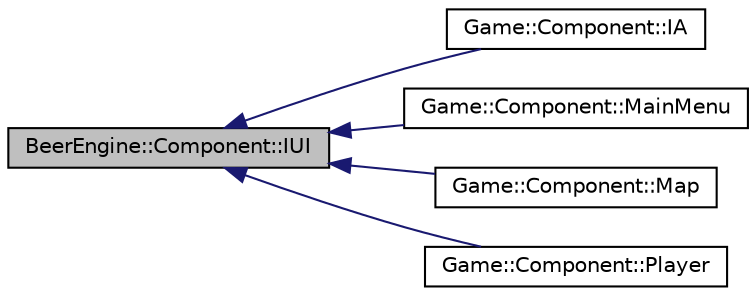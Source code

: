digraph "BeerEngine::Component::IUI"
{
  edge [fontname="Helvetica",fontsize="10",labelfontname="Helvetica",labelfontsize="10"];
  node [fontname="Helvetica",fontsize="10",shape=record];
  rankdir="LR";
  Node0 [label="BeerEngine::Component::IUI",height=0.2,width=0.4,color="black", fillcolor="grey75", style="filled", fontcolor="black"];
  Node0 -> Node1 [dir="back",color="midnightblue",fontsize="10",style="solid",fontname="Helvetica"];
  Node1 [label="Game::Component::IA",height=0.2,width=0.4,color="black", fillcolor="white", style="filled",URL="$class_game_1_1_component_1_1_i_a.html"];
  Node0 -> Node2 [dir="back",color="midnightblue",fontsize="10",style="solid",fontname="Helvetica"];
  Node2 [label="Game::Component::MainMenu",height=0.2,width=0.4,color="black", fillcolor="white", style="filled",URL="$class_game_1_1_component_1_1_main_menu.html"];
  Node0 -> Node3 [dir="back",color="midnightblue",fontsize="10",style="solid",fontname="Helvetica"];
  Node3 [label="Game::Component::Map",height=0.2,width=0.4,color="black", fillcolor="white", style="filled",URL="$class_game_1_1_component_1_1_map.html"];
  Node0 -> Node4 [dir="back",color="midnightblue",fontsize="10",style="solid",fontname="Helvetica"];
  Node4 [label="Game::Component::Player",height=0.2,width=0.4,color="black", fillcolor="white", style="filled",URL="$class_game_1_1_component_1_1_player.html"];
}
